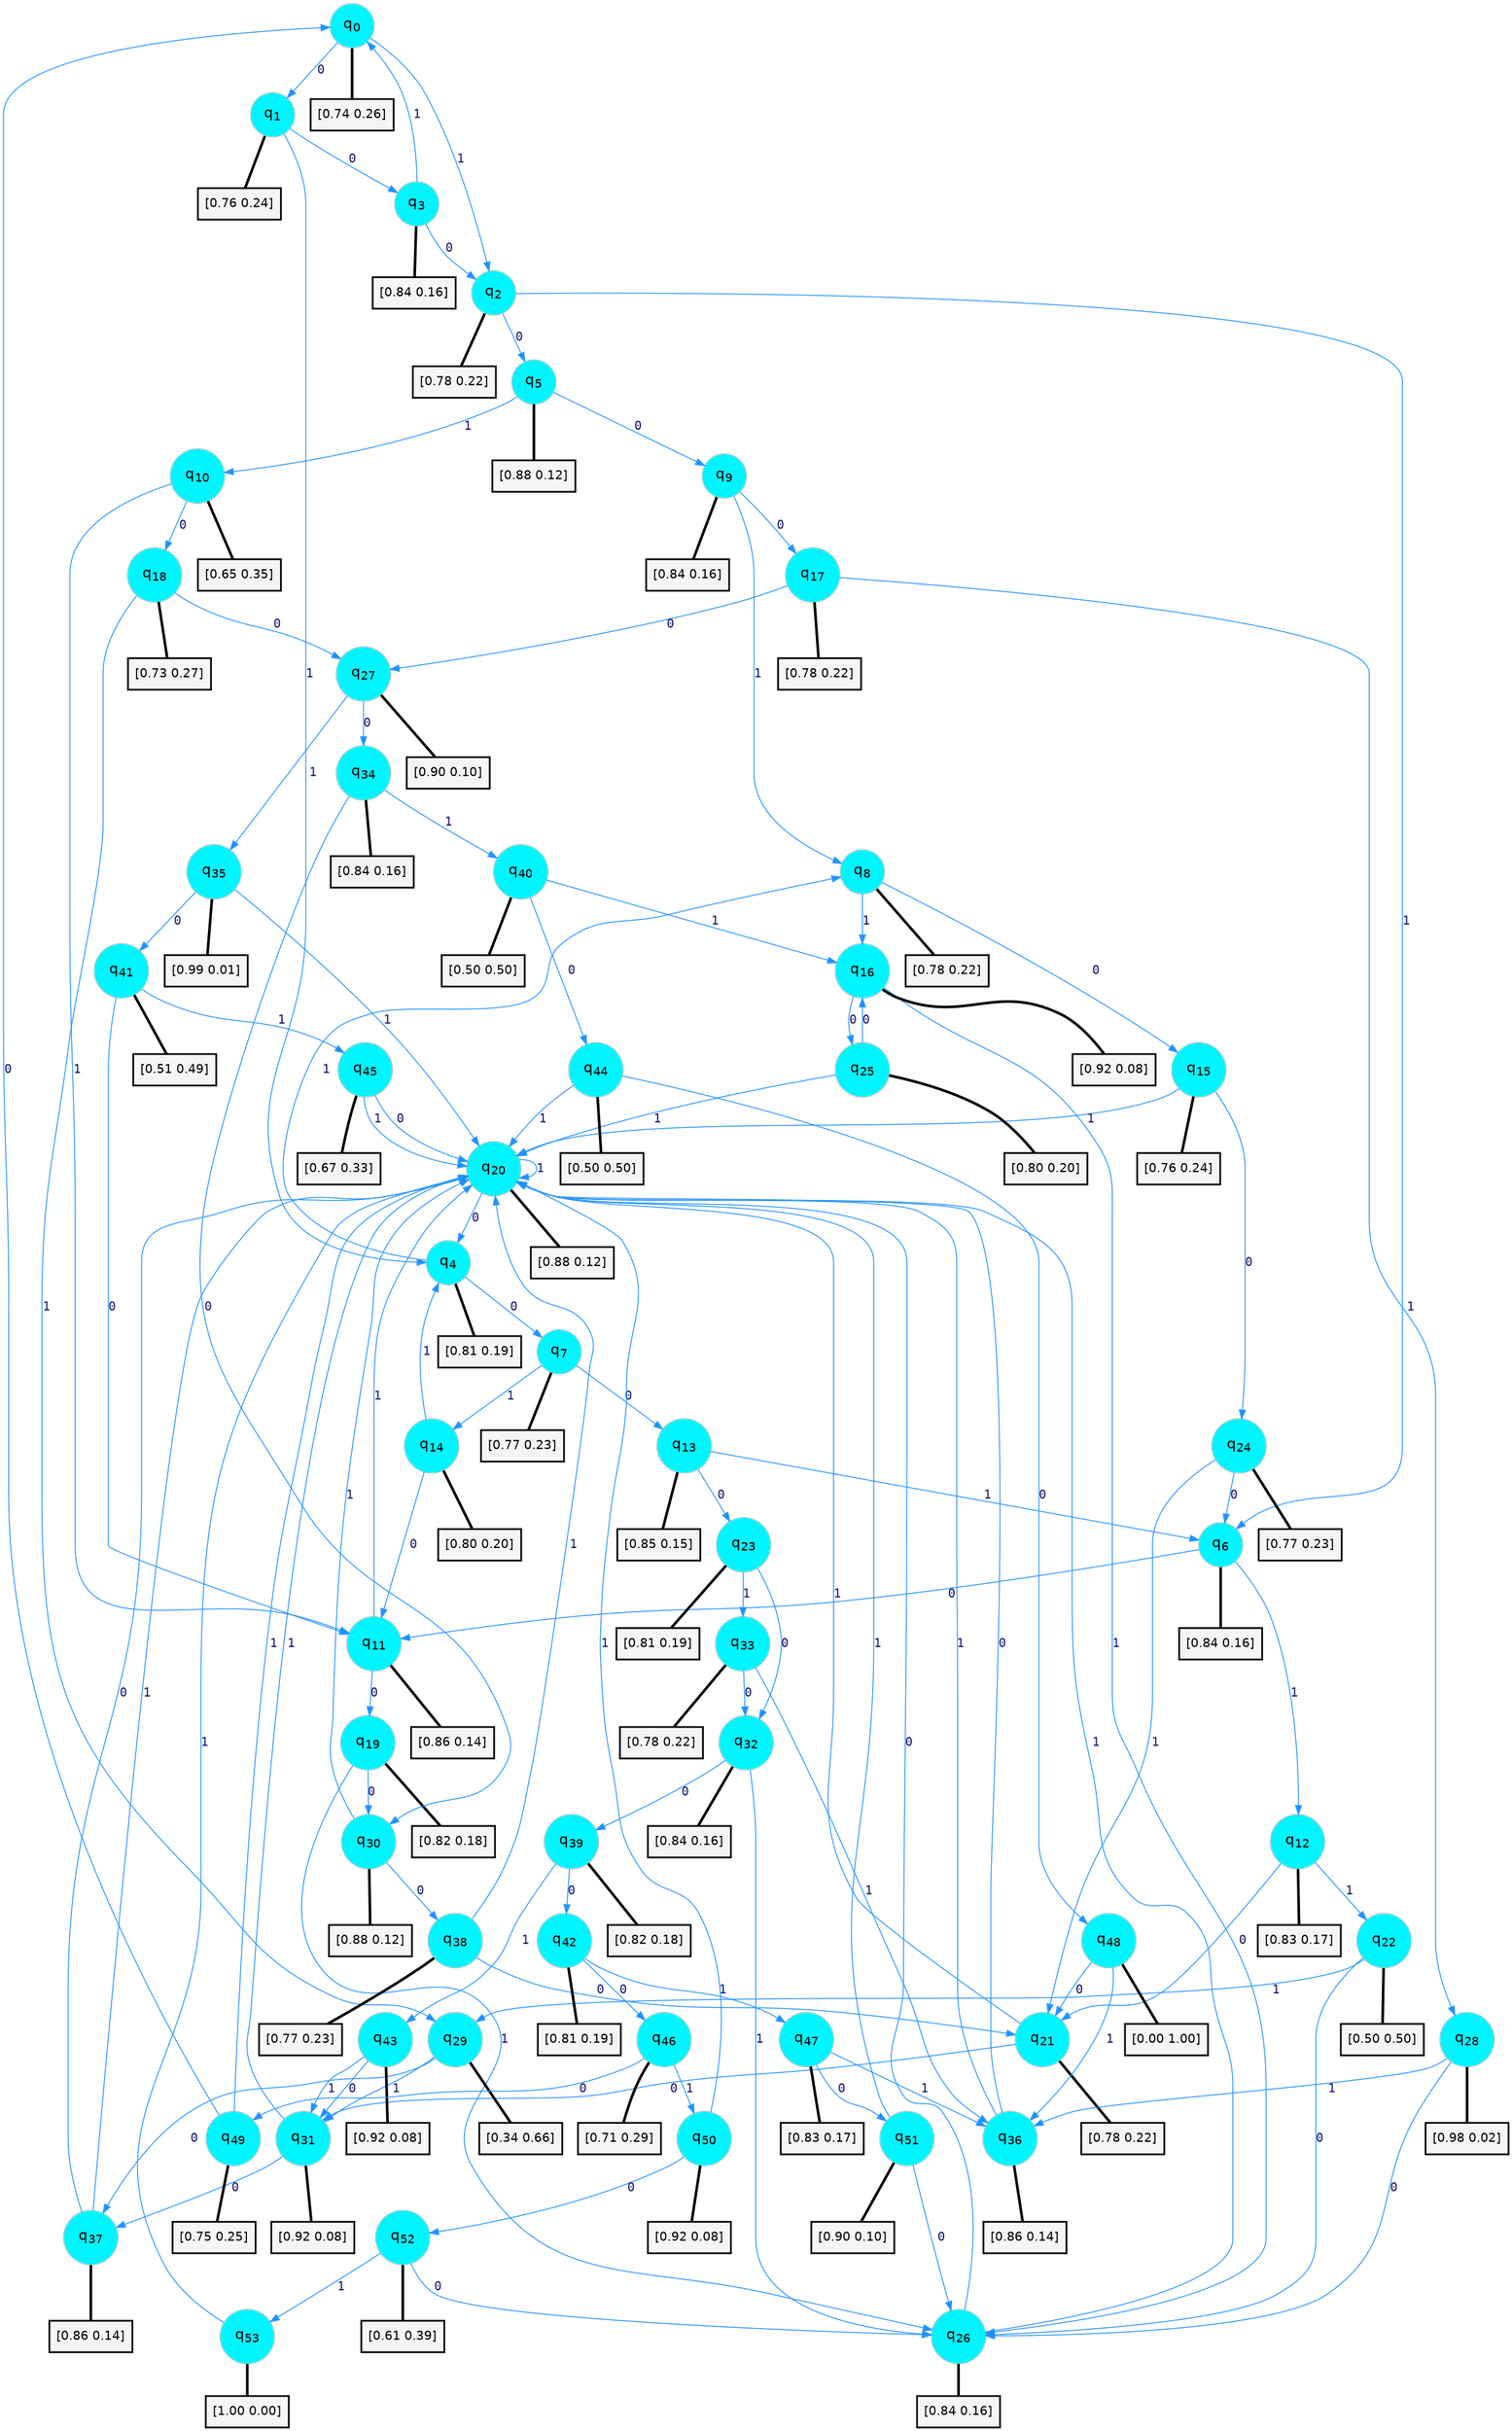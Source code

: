 digraph G {
graph [
bgcolor=transparent, dpi=300, rankdir=TD, size="40,25"];
node [
color=gray, fillcolor=turquoise1, fontcolor=black, fontname=Helvetica, fontsize=16, fontweight=bold, shape=circle, style=filled];
edge [
arrowsize=1, color=dodgerblue1, fontcolor=midnightblue, fontname=courier, fontweight=bold, penwidth=1, style=solid, weight=20];
0[label=<q<SUB>0</SUB>>];
1[label=<q<SUB>1</SUB>>];
2[label=<q<SUB>2</SUB>>];
3[label=<q<SUB>3</SUB>>];
4[label=<q<SUB>4</SUB>>];
5[label=<q<SUB>5</SUB>>];
6[label=<q<SUB>6</SUB>>];
7[label=<q<SUB>7</SUB>>];
8[label=<q<SUB>8</SUB>>];
9[label=<q<SUB>9</SUB>>];
10[label=<q<SUB>10</SUB>>];
11[label=<q<SUB>11</SUB>>];
12[label=<q<SUB>12</SUB>>];
13[label=<q<SUB>13</SUB>>];
14[label=<q<SUB>14</SUB>>];
15[label=<q<SUB>15</SUB>>];
16[label=<q<SUB>16</SUB>>];
17[label=<q<SUB>17</SUB>>];
18[label=<q<SUB>18</SUB>>];
19[label=<q<SUB>19</SUB>>];
20[label=<q<SUB>20</SUB>>];
21[label=<q<SUB>21</SUB>>];
22[label=<q<SUB>22</SUB>>];
23[label=<q<SUB>23</SUB>>];
24[label=<q<SUB>24</SUB>>];
25[label=<q<SUB>25</SUB>>];
26[label=<q<SUB>26</SUB>>];
27[label=<q<SUB>27</SUB>>];
28[label=<q<SUB>28</SUB>>];
29[label=<q<SUB>29</SUB>>];
30[label=<q<SUB>30</SUB>>];
31[label=<q<SUB>31</SUB>>];
32[label=<q<SUB>32</SUB>>];
33[label=<q<SUB>33</SUB>>];
34[label=<q<SUB>34</SUB>>];
35[label=<q<SUB>35</SUB>>];
36[label=<q<SUB>36</SUB>>];
37[label=<q<SUB>37</SUB>>];
38[label=<q<SUB>38</SUB>>];
39[label=<q<SUB>39</SUB>>];
40[label=<q<SUB>40</SUB>>];
41[label=<q<SUB>41</SUB>>];
42[label=<q<SUB>42</SUB>>];
43[label=<q<SUB>43</SUB>>];
44[label=<q<SUB>44</SUB>>];
45[label=<q<SUB>45</SUB>>];
46[label=<q<SUB>46</SUB>>];
47[label=<q<SUB>47</SUB>>];
48[label=<q<SUB>48</SUB>>];
49[label=<q<SUB>49</SUB>>];
50[label=<q<SUB>50</SUB>>];
51[label=<q<SUB>51</SUB>>];
52[label=<q<SUB>52</SUB>>];
53[label=<q<SUB>53</SUB>>];
54[label="[0.74 0.26]", shape=box,fontcolor=black, fontname=Helvetica, fontsize=14, penwidth=2, fillcolor=whitesmoke,color=black];
55[label="[0.76 0.24]", shape=box,fontcolor=black, fontname=Helvetica, fontsize=14, penwidth=2, fillcolor=whitesmoke,color=black];
56[label="[0.78 0.22]", shape=box,fontcolor=black, fontname=Helvetica, fontsize=14, penwidth=2, fillcolor=whitesmoke,color=black];
57[label="[0.84 0.16]", shape=box,fontcolor=black, fontname=Helvetica, fontsize=14, penwidth=2, fillcolor=whitesmoke,color=black];
58[label="[0.81 0.19]", shape=box,fontcolor=black, fontname=Helvetica, fontsize=14, penwidth=2, fillcolor=whitesmoke,color=black];
59[label="[0.88 0.12]", shape=box,fontcolor=black, fontname=Helvetica, fontsize=14, penwidth=2, fillcolor=whitesmoke,color=black];
60[label="[0.84 0.16]", shape=box,fontcolor=black, fontname=Helvetica, fontsize=14, penwidth=2, fillcolor=whitesmoke,color=black];
61[label="[0.77 0.23]", shape=box,fontcolor=black, fontname=Helvetica, fontsize=14, penwidth=2, fillcolor=whitesmoke,color=black];
62[label="[0.78 0.22]", shape=box,fontcolor=black, fontname=Helvetica, fontsize=14, penwidth=2, fillcolor=whitesmoke,color=black];
63[label="[0.84 0.16]", shape=box,fontcolor=black, fontname=Helvetica, fontsize=14, penwidth=2, fillcolor=whitesmoke,color=black];
64[label="[0.65 0.35]", shape=box,fontcolor=black, fontname=Helvetica, fontsize=14, penwidth=2, fillcolor=whitesmoke,color=black];
65[label="[0.86 0.14]", shape=box,fontcolor=black, fontname=Helvetica, fontsize=14, penwidth=2, fillcolor=whitesmoke,color=black];
66[label="[0.83 0.17]", shape=box,fontcolor=black, fontname=Helvetica, fontsize=14, penwidth=2, fillcolor=whitesmoke,color=black];
67[label="[0.85 0.15]", shape=box,fontcolor=black, fontname=Helvetica, fontsize=14, penwidth=2, fillcolor=whitesmoke,color=black];
68[label="[0.80 0.20]", shape=box,fontcolor=black, fontname=Helvetica, fontsize=14, penwidth=2, fillcolor=whitesmoke,color=black];
69[label="[0.76 0.24]", shape=box,fontcolor=black, fontname=Helvetica, fontsize=14, penwidth=2, fillcolor=whitesmoke,color=black];
70[label="[0.92 0.08]", shape=box,fontcolor=black, fontname=Helvetica, fontsize=14, penwidth=2, fillcolor=whitesmoke,color=black];
71[label="[0.78 0.22]", shape=box,fontcolor=black, fontname=Helvetica, fontsize=14, penwidth=2, fillcolor=whitesmoke,color=black];
72[label="[0.73 0.27]", shape=box,fontcolor=black, fontname=Helvetica, fontsize=14, penwidth=2, fillcolor=whitesmoke,color=black];
73[label="[0.82 0.18]", shape=box,fontcolor=black, fontname=Helvetica, fontsize=14, penwidth=2, fillcolor=whitesmoke,color=black];
74[label="[0.88 0.12]", shape=box,fontcolor=black, fontname=Helvetica, fontsize=14, penwidth=2, fillcolor=whitesmoke,color=black];
75[label="[0.78 0.22]", shape=box,fontcolor=black, fontname=Helvetica, fontsize=14, penwidth=2, fillcolor=whitesmoke,color=black];
76[label="[0.50 0.50]", shape=box,fontcolor=black, fontname=Helvetica, fontsize=14, penwidth=2, fillcolor=whitesmoke,color=black];
77[label="[0.81 0.19]", shape=box,fontcolor=black, fontname=Helvetica, fontsize=14, penwidth=2, fillcolor=whitesmoke,color=black];
78[label="[0.77 0.23]", shape=box,fontcolor=black, fontname=Helvetica, fontsize=14, penwidth=2, fillcolor=whitesmoke,color=black];
79[label="[0.80 0.20]", shape=box,fontcolor=black, fontname=Helvetica, fontsize=14, penwidth=2, fillcolor=whitesmoke,color=black];
80[label="[0.84 0.16]", shape=box,fontcolor=black, fontname=Helvetica, fontsize=14, penwidth=2, fillcolor=whitesmoke,color=black];
81[label="[0.90 0.10]", shape=box,fontcolor=black, fontname=Helvetica, fontsize=14, penwidth=2, fillcolor=whitesmoke,color=black];
82[label="[0.98 0.02]", shape=box,fontcolor=black, fontname=Helvetica, fontsize=14, penwidth=2, fillcolor=whitesmoke,color=black];
83[label="[0.34 0.66]", shape=box,fontcolor=black, fontname=Helvetica, fontsize=14, penwidth=2, fillcolor=whitesmoke,color=black];
84[label="[0.88 0.12]", shape=box,fontcolor=black, fontname=Helvetica, fontsize=14, penwidth=2, fillcolor=whitesmoke,color=black];
85[label="[0.92 0.08]", shape=box,fontcolor=black, fontname=Helvetica, fontsize=14, penwidth=2, fillcolor=whitesmoke,color=black];
86[label="[0.84 0.16]", shape=box,fontcolor=black, fontname=Helvetica, fontsize=14, penwidth=2, fillcolor=whitesmoke,color=black];
87[label="[0.78 0.22]", shape=box,fontcolor=black, fontname=Helvetica, fontsize=14, penwidth=2, fillcolor=whitesmoke,color=black];
88[label="[0.84 0.16]", shape=box,fontcolor=black, fontname=Helvetica, fontsize=14, penwidth=2, fillcolor=whitesmoke,color=black];
89[label="[0.99 0.01]", shape=box,fontcolor=black, fontname=Helvetica, fontsize=14, penwidth=2, fillcolor=whitesmoke,color=black];
90[label="[0.86 0.14]", shape=box,fontcolor=black, fontname=Helvetica, fontsize=14, penwidth=2, fillcolor=whitesmoke,color=black];
91[label="[0.86 0.14]", shape=box,fontcolor=black, fontname=Helvetica, fontsize=14, penwidth=2, fillcolor=whitesmoke,color=black];
92[label="[0.77 0.23]", shape=box,fontcolor=black, fontname=Helvetica, fontsize=14, penwidth=2, fillcolor=whitesmoke,color=black];
93[label="[0.82 0.18]", shape=box,fontcolor=black, fontname=Helvetica, fontsize=14, penwidth=2, fillcolor=whitesmoke,color=black];
94[label="[0.50 0.50]", shape=box,fontcolor=black, fontname=Helvetica, fontsize=14, penwidth=2, fillcolor=whitesmoke,color=black];
95[label="[0.51 0.49]", shape=box,fontcolor=black, fontname=Helvetica, fontsize=14, penwidth=2, fillcolor=whitesmoke,color=black];
96[label="[0.81 0.19]", shape=box,fontcolor=black, fontname=Helvetica, fontsize=14, penwidth=2, fillcolor=whitesmoke,color=black];
97[label="[0.92 0.08]", shape=box,fontcolor=black, fontname=Helvetica, fontsize=14, penwidth=2, fillcolor=whitesmoke,color=black];
98[label="[0.50 0.50]", shape=box,fontcolor=black, fontname=Helvetica, fontsize=14, penwidth=2, fillcolor=whitesmoke,color=black];
99[label="[0.67 0.33]", shape=box,fontcolor=black, fontname=Helvetica, fontsize=14, penwidth=2, fillcolor=whitesmoke,color=black];
100[label="[0.71 0.29]", shape=box,fontcolor=black, fontname=Helvetica, fontsize=14, penwidth=2, fillcolor=whitesmoke,color=black];
101[label="[0.83 0.17]", shape=box,fontcolor=black, fontname=Helvetica, fontsize=14, penwidth=2, fillcolor=whitesmoke,color=black];
102[label="[0.00 1.00]", shape=box,fontcolor=black, fontname=Helvetica, fontsize=14, penwidth=2, fillcolor=whitesmoke,color=black];
103[label="[0.75 0.25]", shape=box,fontcolor=black, fontname=Helvetica, fontsize=14, penwidth=2, fillcolor=whitesmoke,color=black];
104[label="[0.92 0.08]", shape=box,fontcolor=black, fontname=Helvetica, fontsize=14, penwidth=2, fillcolor=whitesmoke,color=black];
105[label="[0.90 0.10]", shape=box,fontcolor=black, fontname=Helvetica, fontsize=14, penwidth=2, fillcolor=whitesmoke,color=black];
106[label="[0.61 0.39]", shape=box,fontcolor=black, fontname=Helvetica, fontsize=14, penwidth=2, fillcolor=whitesmoke,color=black];
107[label="[1.00 0.00]", shape=box,fontcolor=black, fontname=Helvetica, fontsize=14, penwidth=2, fillcolor=whitesmoke,color=black];
0->1 [label=0];
0->2 [label=1];
0->54 [arrowhead=none, penwidth=3,color=black];
1->3 [label=0];
1->4 [label=1];
1->55 [arrowhead=none, penwidth=3,color=black];
2->5 [label=0];
2->6 [label=1];
2->56 [arrowhead=none, penwidth=3,color=black];
3->2 [label=0];
3->0 [label=1];
3->57 [arrowhead=none, penwidth=3,color=black];
4->7 [label=0];
4->8 [label=1];
4->58 [arrowhead=none, penwidth=3,color=black];
5->9 [label=0];
5->10 [label=1];
5->59 [arrowhead=none, penwidth=3,color=black];
6->11 [label=0];
6->12 [label=1];
6->60 [arrowhead=none, penwidth=3,color=black];
7->13 [label=0];
7->14 [label=1];
7->61 [arrowhead=none, penwidth=3,color=black];
8->15 [label=0];
8->16 [label=1];
8->62 [arrowhead=none, penwidth=3,color=black];
9->17 [label=0];
9->8 [label=1];
9->63 [arrowhead=none, penwidth=3,color=black];
10->18 [label=0];
10->11 [label=1];
10->64 [arrowhead=none, penwidth=3,color=black];
11->19 [label=0];
11->20 [label=1];
11->65 [arrowhead=none, penwidth=3,color=black];
12->21 [label=0];
12->22 [label=1];
12->66 [arrowhead=none, penwidth=3,color=black];
13->23 [label=0];
13->6 [label=1];
13->67 [arrowhead=none, penwidth=3,color=black];
14->11 [label=0];
14->4 [label=1];
14->68 [arrowhead=none, penwidth=3,color=black];
15->24 [label=0];
15->20 [label=1];
15->69 [arrowhead=none, penwidth=3,color=black];
16->25 [label=0];
16->26 [label=1];
16->70 [arrowhead=none, penwidth=3,color=black];
17->27 [label=0];
17->28 [label=1];
17->71 [arrowhead=none, penwidth=3,color=black];
18->27 [label=0];
18->29 [label=1];
18->72 [arrowhead=none, penwidth=3,color=black];
19->30 [label=0];
19->26 [label=1];
19->73 [arrowhead=none, penwidth=3,color=black];
20->4 [label=0];
20->20 [label=1];
20->74 [arrowhead=none, penwidth=3,color=black];
21->31 [label=0];
21->20 [label=1];
21->75 [arrowhead=none, penwidth=3,color=black];
22->26 [label=0];
22->29 [label=1];
22->76 [arrowhead=none, penwidth=3,color=black];
23->32 [label=0];
23->33 [label=1];
23->77 [arrowhead=none, penwidth=3,color=black];
24->6 [label=0];
24->21 [label=1];
24->78 [arrowhead=none, penwidth=3,color=black];
25->16 [label=0];
25->20 [label=1];
25->79 [arrowhead=none, penwidth=3,color=black];
26->20 [label=0];
26->20 [label=1];
26->80 [arrowhead=none, penwidth=3,color=black];
27->34 [label=0];
27->35 [label=1];
27->81 [arrowhead=none, penwidth=3,color=black];
28->26 [label=0];
28->36 [label=1];
28->82 [arrowhead=none, penwidth=3,color=black];
29->37 [label=0];
29->31 [label=1];
29->83 [arrowhead=none, penwidth=3,color=black];
30->38 [label=0];
30->20 [label=1];
30->84 [arrowhead=none, penwidth=3,color=black];
31->37 [label=0];
31->20 [label=1];
31->85 [arrowhead=none, penwidth=3,color=black];
32->39 [label=0];
32->26 [label=1];
32->86 [arrowhead=none, penwidth=3,color=black];
33->32 [label=0];
33->36 [label=1];
33->87 [arrowhead=none, penwidth=3,color=black];
34->30 [label=0];
34->40 [label=1];
34->88 [arrowhead=none, penwidth=3,color=black];
35->41 [label=0];
35->20 [label=1];
35->89 [arrowhead=none, penwidth=3,color=black];
36->20 [label=0];
36->20 [label=1];
36->90 [arrowhead=none, penwidth=3,color=black];
37->20 [label=0];
37->20 [label=1];
37->91 [arrowhead=none, penwidth=3,color=black];
38->21 [label=0];
38->20 [label=1];
38->92 [arrowhead=none, penwidth=3,color=black];
39->42 [label=0];
39->43 [label=1];
39->93 [arrowhead=none, penwidth=3,color=black];
40->44 [label=0];
40->16 [label=1];
40->94 [arrowhead=none, penwidth=3,color=black];
41->11 [label=0];
41->45 [label=1];
41->95 [arrowhead=none, penwidth=3,color=black];
42->46 [label=0];
42->47 [label=1];
42->96 [arrowhead=none, penwidth=3,color=black];
43->31 [label=0];
43->31 [label=1];
43->97 [arrowhead=none, penwidth=3,color=black];
44->48 [label=0];
44->20 [label=1];
44->98 [arrowhead=none, penwidth=3,color=black];
45->20 [label=0];
45->20 [label=1];
45->99 [arrowhead=none, penwidth=3,color=black];
46->49 [label=0];
46->50 [label=1];
46->100 [arrowhead=none, penwidth=3,color=black];
47->51 [label=0];
47->36 [label=1];
47->101 [arrowhead=none, penwidth=3,color=black];
48->21 [label=0];
48->36 [label=1];
48->102 [arrowhead=none, penwidth=3,color=black];
49->0 [label=0];
49->20 [label=1];
49->103 [arrowhead=none, penwidth=3,color=black];
50->52 [label=0];
50->20 [label=1];
50->104 [arrowhead=none, penwidth=3,color=black];
51->26 [label=0];
51->20 [label=1];
51->105 [arrowhead=none, penwidth=3,color=black];
52->26 [label=0];
52->53 [label=1];
52->106 [arrowhead=none, penwidth=3,color=black];
53->20 [label=1];
53->107 [arrowhead=none, penwidth=3,color=black];
}
